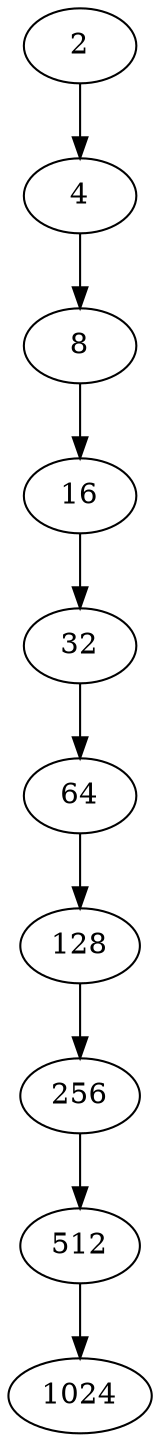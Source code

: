 digraph G {
1[label = 2];
2[label = 4];
3[label = 8];
4[label = 16];
5[label = 32];
6[label = 64];
7[label = 128];
8[label = 256];
9[label = 512];
10[label = 1024];
1->2->3->4->5->6->7->8->9->10;
}